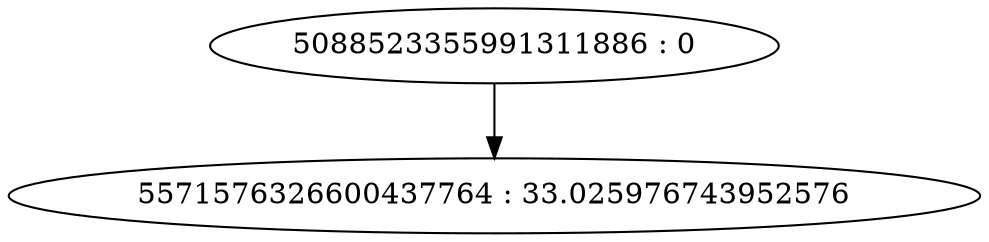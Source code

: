 digraph "plots/tree_41.dot" {
	0 [label="5088523355991311886 : 0"]
	1 [label="5571576326600437764 : 33.025976743952576"]
	0 -> 1
}
